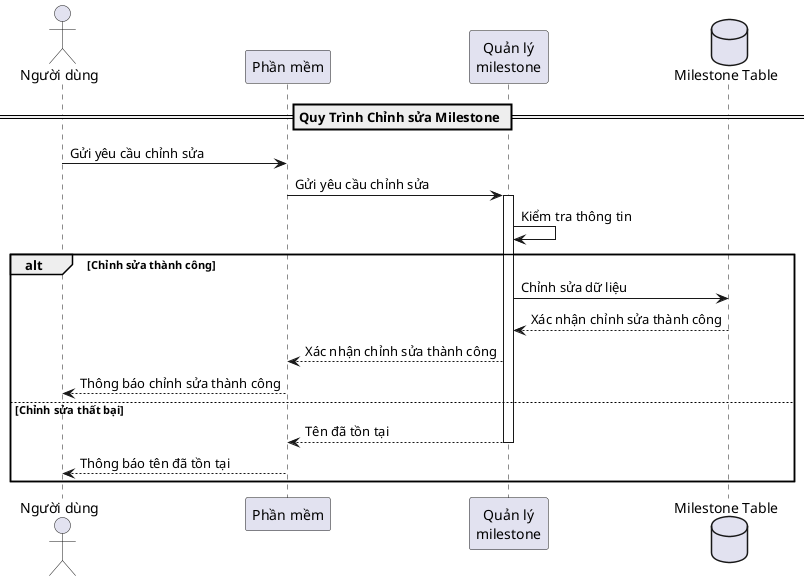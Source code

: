 @startuml
actor "Người dùng" as nd
participant "Phần mềm" as pm
participant "Quản lý\nmilestone" as qlms
database "Milestone Table" as dbm

== Quy Trình Chỉnh sửa Milestone ==
nd -> pm : Gửi yêu cầu chỉnh sửa
pm -> qlms : Gửi yêu cầu chỉnh sửa
activate qlms
qlms -> qlms : Kiểm tra thông tin
alt Chỉnh sửa thành công
qlms -> dbm : Chỉnh sửa dữ liệu
dbm --> qlms : Xác nhận chỉnh sửa thành công
qlms --> pm : Xác nhận chỉnh sửa thành công
pm --> nd : Thông báo chỉnh sửa thành công
else Chỉnh sửa thất bại
qlms --> pm : Tên đã tồn tại
deactivate qlms
pm --> nd : Thông báo tên đã tồn tại
end
@enduml